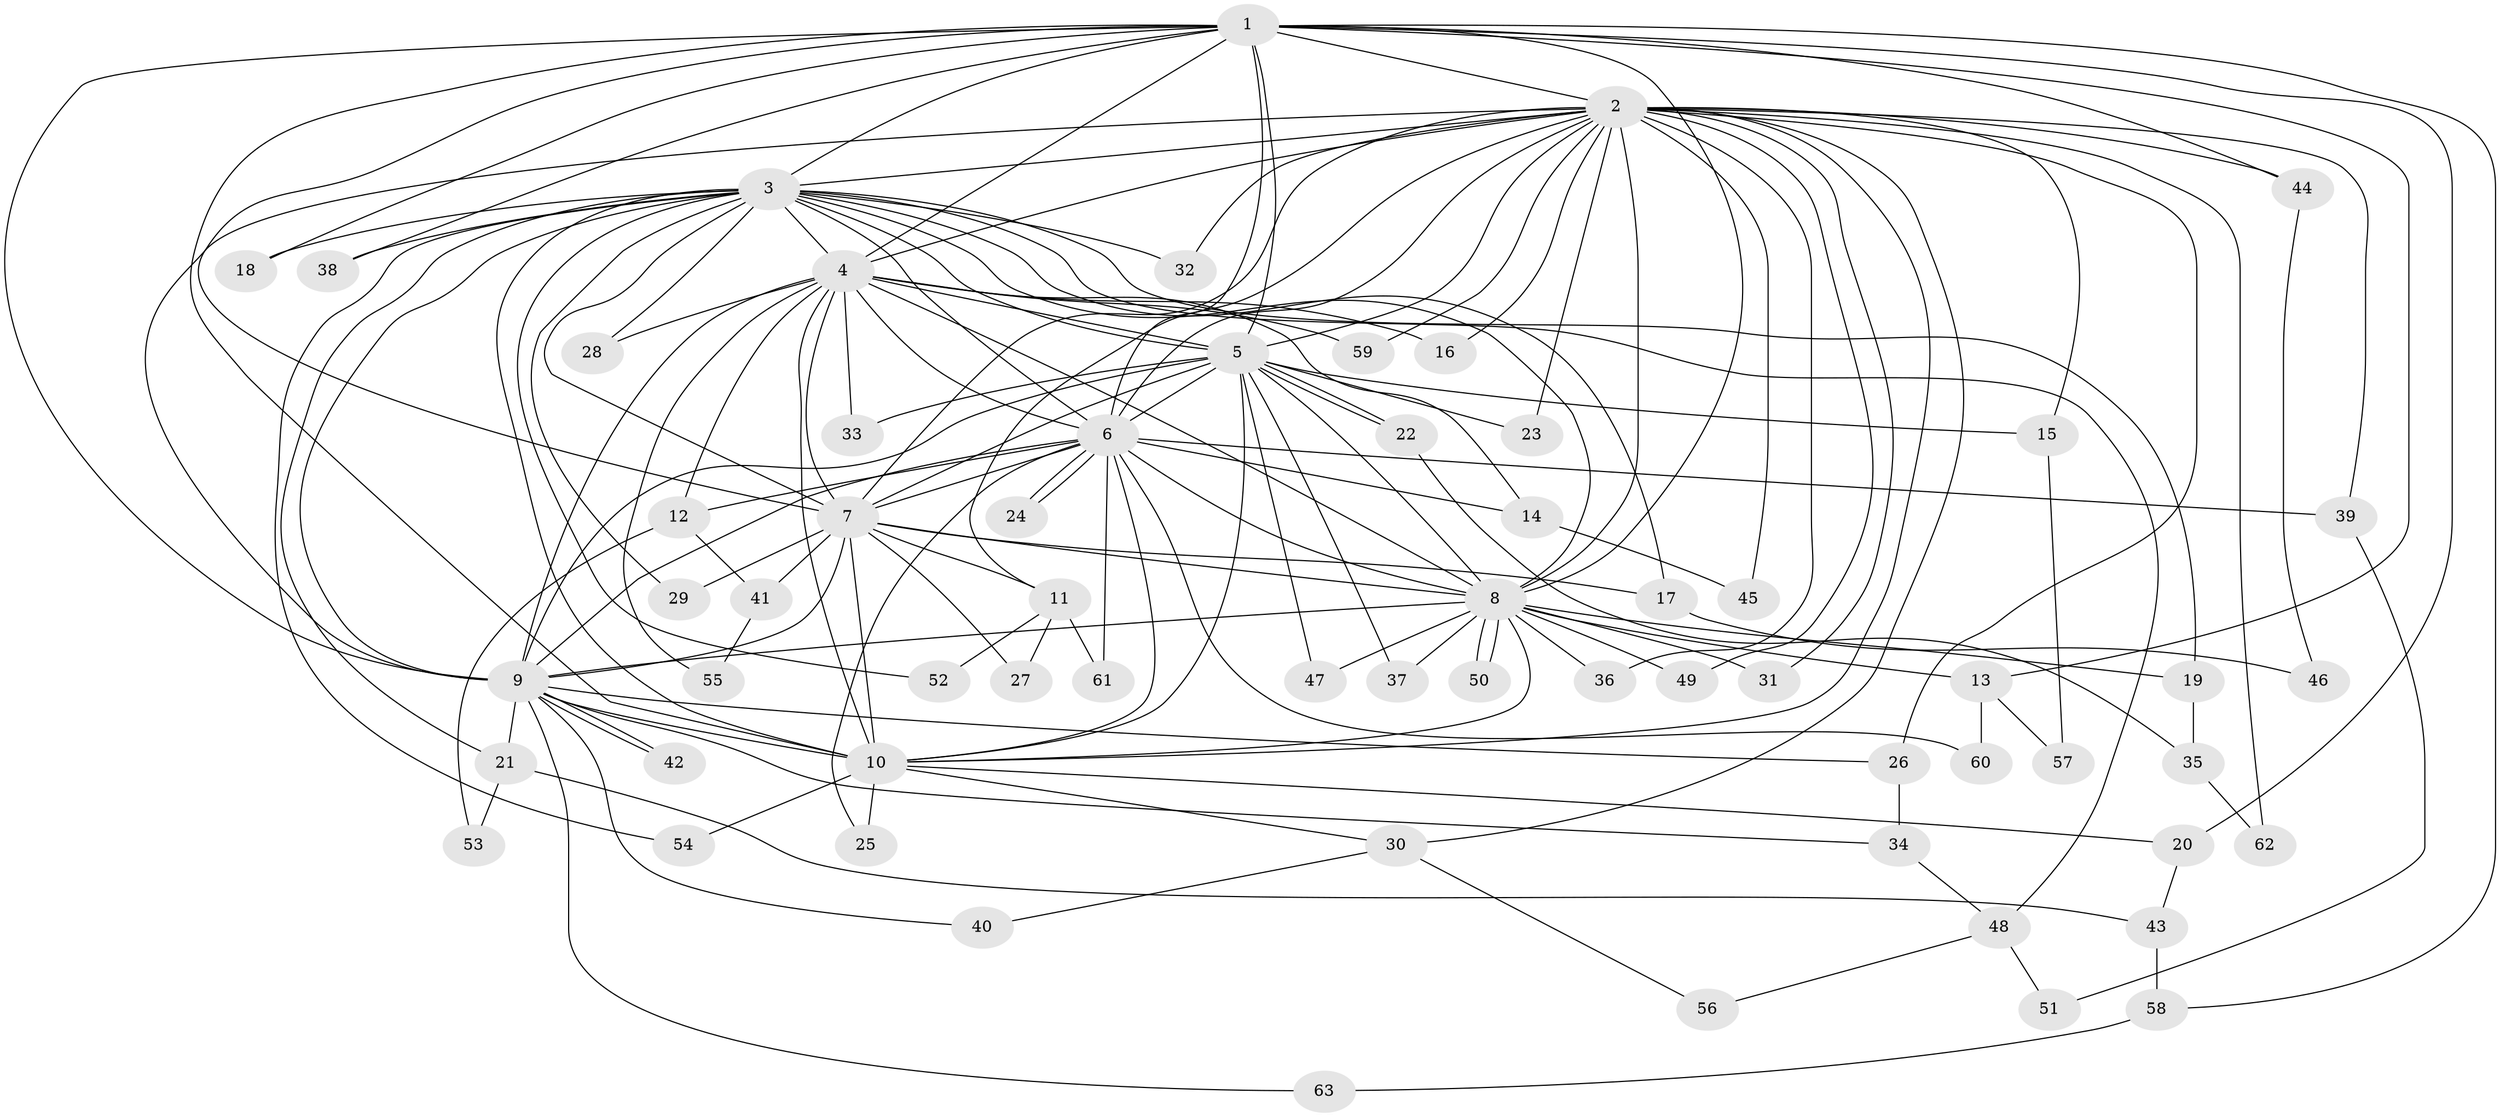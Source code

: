 // Generated by graph-tools (version 1.1) at 2025/11/02/27/25 16:11:03]
// undirected, 63 vertices, 151 edges
graph export_dot {
graph [start="1"]
  node [color=gray90,style=filled];
  1;
  2;
  3;
  4;
  5;
  6;
  7;
  8;
  9;
  10;
  11;
  12;
  13;
  14;
  15;
  16;
  17;
  18;
  19;
  20;
  21;
  22;
  23;
  24;
  25;
  26;
  27;
  28;
  29;
  30;
  31;
  32;
  33;
  34;
  35;
  36;
  37;
  38;
  39;
  40;
  41;
  42;
  43;
  44;
  45;
  46;
  47;
  48;
  49;
  50;
  51;
  52;
  53;
  54;
  55;
  56;
  57;
  58;
  59;
  60;
  61;
  62;
  63;
  1 -- 2;
  1 -- 3;
  1 -- 4;
  1 -- 5;
  1 -- 6;
  1 -- 7;
  1 -- 8;
  1 -- 9;
  1 -- 10;
  1 -- 13;
  1 -- 18;
  1 -- 20;
  1 -- 38;
  1 -- 44;
  1 -- 58;
  2 -- 3;
  2 -- 4;
  2 -- 5;
  2 -- 6;
  2 -- 7;
  2 -- 8;
  2 -- 9;
  2 -- 10;
  2 -- 11;
  2 -- 15;
  2 -- 16;
  2 -- 23;
  2 -- 26;
  2 -- 30;
  2 -- 31;
  2 -- 32;
  2 -- 36;
  2 -- 39;
  2 -- 44;
  2 -- 45;
  2 -- 49;
  2 -- 59;
  2 -- 62;
  3 -- 4;
  3 -- 5;
  3 -- 6;
  3 -- 7;
  3 -- 8;
  3 -- 9;
  3 -- 10;
  3 -- 17;
  3 -- 18;
  3 -- 19;
  3 -- 21;
  3 -- 28;
  3 -- 29;
  3 -- 32;
  3 -- 38;
  3 -- 48;
  3 -- 52;
  3 -- 54;
  4 -- 5;
  4 -- 6;
  4 -- 7;
  4 -- 8;
  4 -- 9;
  4 -- 10;
  4 -- 12;
  4 -- 14;
  4 -- 16;
  4 -- 28;
  4 -- 33;
  4 -- 55;
  4 -- 59;
  5 -- 6;
  5 -- 7;
  5 -- 8;
  5 -- 9;
  5 -- 10;
  5 -- 15;
  5 -- 22;
  5 -- 22;
  5 -- 23;
  5 -- 33;
  5 -- 37;
  5 -- 47;
  6 -- 7;
  6 -- 8;
  6 -- 9;
  6 -- 10;
  6 -- 12;
  6 -- 14;
  6 -- 24;
  6 -- 24;
  6 -- 25;
  6 -- 39;
  6 -- 60;
  6 -- 61;
  7 -- 8;
  7 -- 9;
  7 -- 10;
  7 -- 11;
  7 -- 17;
  7 -- 27;
  7 -- 29;
  7 -- 41;
  8 -- 9;
  8 -- 10;
  8 -- 13;
  8 -- 19;
  8 -- 31;
  8 -- 36;
  8 -- 37;
  8 -- 47;
  8 -- 49;
  8 -- 50;
  8 -- 50;
  9 -- 10;
  9 -- 21;
  9 -- 26;
  9 -- 34;
  9 -- 40;
  9 -- 42;
  9 -- 42;
  9 -- 63;
  10 -- 20;
  10 -- 25;
  10 -- 30;
  10 -- 54;
  11 -- 27;
  11 -- 52;
  11 -- 61;
  12 -- 41;
  12 -- 53;
  13 -- 57;
  13 -- 60;
  14 -- 45;
  15 -- 57;
  17 -- 46;
  19 -- 35;
  20 -- 43;
  21 -- 43;
  21 -- 53;
  22 -- 35;
  26 -- 34;
  30 -- 40;
  30 -- 56;
  34 -- 48;
  35 -- 62;
  39 -- 51;
  41 -- 55;
  43 -- 58;
  44 -- 46;
  48 -- 51;
  48 -- 56;
  58 -- 63;
}
